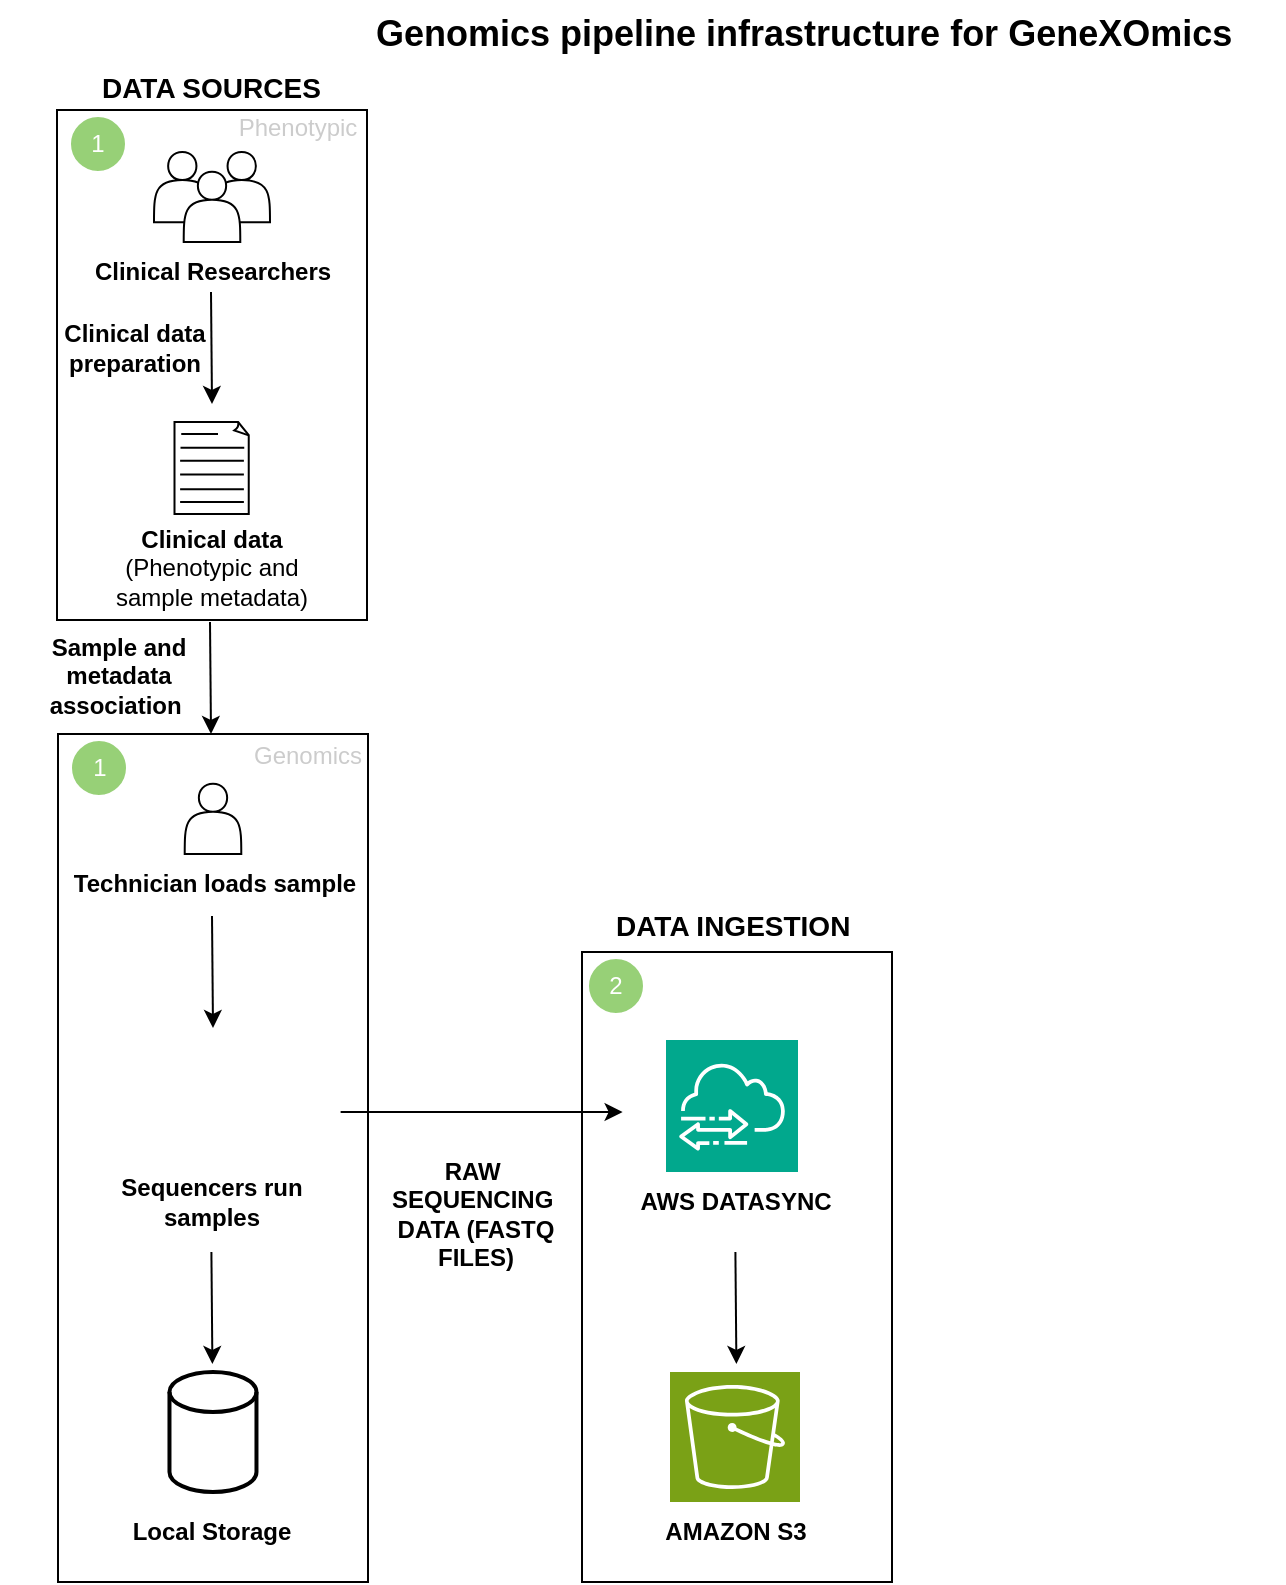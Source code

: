 <mxfile version="24.7.16">
  <diagram name="Página-1" id="tKrWnyHKtVhjj6xTfCoR">
    <mxGraphModel dx="1433" dy="758" grid="0" gridSize="10" guides="1" tooltips="1" connect="1" arrows="1" fold="1" page="1" pageScale="1" pageWidth="827" pageHeight="1169" math="0" shadow="0">
      <root>
        <mxCell id="0" />
        <mxCell id="1" parent="0" />
        <mxCell id="hpwDuKs3Zl6-wt4ASCzo-14" value="" style="rounded=0;whiteSpace=wrap;html=1;" vertex="1" parent="1">
          <mxGeometry x="38.5" y="65" width="155" height="255" as="geometry" />
        </mxCell>
        <mxCell id="HrZToRPwhDLSEMCCm1qf-1" value="&lt;span lang=&quot;EN-US&quot; style=&quot;font-family: Aptos, sans-serif;&quot;&gt;&lt;font style=&quot;font-size: 14px;&quot;&gt;&lt;b style=&quot;&quot;&gt;DATA SOURCES&lt;/b&gt;&lt;/font&gt;&lt;/span&gt;" style="text;whiteSpace=wrap;html=1;" parent="1" vertex="1">
          <mxGeometry x="59" y="39" width="114" height="26" as="geometry" />
        </mxCell>
        <mxCell id="hpwDuKs3Zl6-wt4ASCzo-3" value="&lt;span lang=&quot;EN-US&quot; style=&quot;font-family: Aptos, sans-serif;&quot;&gt;&lt;font style=&quot;font-size: 18px;&quot;&gt;&lt;b&gt;Genomics pipeline infrastructure for GeneXOmics&lt;/b&gt;&lt;/font&gt;&lt;/span&gt;" style="text;whiteSpace=wrap;html=1;" vertex="1" parent="1">
          <mxGeometry x="196" y="10" width="456" height="40" as="geometry" />
        </mxCell>
        <mxCell id="hpwDuKs3Zl6-wt4ASCzo-5" value="&lt;span style=&quot;font-size: 12px;&quot;&gt;Clinical Researchers&lt;/span&gt;" style="text;strokeColor=none;fillColor=none;html=1;fontSize=24;fontStyle=1;verticalAlign=middle;align=center;" vertex="1" parent="1">
          <mxGeometry x="66" y="122" width="100" height="40" as="geometry" />
        </mxCell>
        <mxCell id="hpwDuKs3Zl6-wt4ASCzo-9" value="" style="group" vertex="1" connectable="0" parent="1">
          <mxGeometry x="87" y="86" width="58" height="45" as="geometry" />
        </mxCell>
        <mxCell id="hpwDuKs3Zl6-wt4ASCzo-8" value="" style="shape=actor;whiteSpace=wrap;html=1;" vertex="1" parent="hpwDuKs3Zl6-wt4ASCzo-9">
          <mxGeometry width="28.293" height="35.156" as="geometry" />
        </mxCell>
        <mxCell id="YpY1-PrDq_Nd8Y185Px1-1" value="" style="shape=actor;whiteSpace=wrap;html=1;" parent="hpwDuKs3Zl6-wt4ASCzo-9" vertex="1">
          <mxGeometry x="29.707" width="28.293" height="35.156" as="geometry" />
        </mxCell>
        <mxCell id="hpwDuKs3Zl6-wt4ASCzo-7" value="" style="shape=actor;whiteSpace=wrap;html=1;" vertex="1" parent="hpwDuKs3Zl6-wt4ASCzo-9">
          <mxGeometry x="14.854" y="9.844" width="28.293" height="35.156" as="geometry" />
        </mxCell>
        <mxCell id="hpwDuKs3Zl6-wt4ASCzo-13" value="&lt;font color=&quot;#ffffff&quot;&gt;1&lt;/font&gt;" style="ellipse;whiteSpace=wrap;html=1;aspect=fixed;fillColor=#97D077;strokeColor=#FFFFFF;" vertex="1" parent="1">
          <mxGeometry x="45" y="68" width="28" height="28" as="geometry" />
        </mxCell>
        <mxCell id="hpwDuKs3Zl6-wt4ASCzo-15" value="&lt;font color=&quot;#cccccc&quot;&gt;Phenotypic&lt;/font&gt;" style="text;html=1;align=center;verticalAlign=middle;whiteSpace=wrap;rounded=0;" vertex="1" parent="1">
          <mxGeometry x="129" y="59" width="60" height="30" as="geometry" />
        </mxCell>
        <mxCell id="hpwDuKs3Zl6-wt4ASCzo-28" value="" style="group" vertex="1" connectable="0" parent="1">
          <mxGeometry x="97.25" y="221" width="37.5" height="46" as="geometry" />
        </mxCell>
        <mxCell id="hpwDuKs3Zl6-wt4ASCzo-21" value="" style="whiteSpace=wrap;html=1;shape=mxgraph.basic.document" vertex="1" parent="hpwDuKs3Zl6-wt4ASCzo-28">
          <mxGeometry width="37.5" height="46.0" as="geometry" />
        </mxCell>
        <mxCell id="hpwDuKs3Zl6-wt4ASCzo-22" value="" style="endArrow=none;html=1;rounded=0;exitX=0.072;exitY=0.24;exitDx=0;exitDy=0;exitPerimeter=0;" edge="1" parent="hpwDuKs3Zl6-wt4ASCzo-28">
          <mxGeometry width="50" height="50" relative="1" as="geometry">
            <mxPoint x="3.375" y="5.98" as="sourcePoint" />
            <mxPoint x="21.75" y="5.98" as="targetPoint" />
          </mxGeometry>
        </mxCell>
        <mxCell id="hpwDuKs3Zl6-wt4ASCzo-23" value="" style="endArrow=none;html=1;rounded=0;exitX=0.04;exitY=0.28;exitDx=0;exitDy=0;exitPerimeter=0;" edge="1" parent="hpwDuKs3Zl6-wt4ASCzo-28">
          <mxGeometry width="50" height="50" relative="1" as="geometry">
            <mxPoint x="3.0" y="12.88" as="sourcePoint" />
            <mxPoint x="34.875" y="12.88" as="targetPoint" />
          </mxGeometry>
        </mxCell>
        <mxCell id="hpwDuKs3Zl6-wt4ASCzo-24" value="" style="endArrow=none;html=1;rounded=0;exitX=0.04;exitY=0.28;exitDx=0;exitDy=0;exitPerimeter=0;" edge="1" parent="hpwDuKs3Zl6-wt4ASCzo-28">
          <mxGeometry width="50" height="50" relative="1" as="geometry">
            <mxPoint x="2.812" y="19.32" as="sourcePoint" />
            <mxPoint x="34.688" y="19.32" as="targetPoint" />
          </mxGeometry>
        </mxCell>
        <mxCell id="hpwDuKs3Zl6-wt4ASCzo-25" value="" style="endArrow=none;html=1;rounded=0;exitX=0.04;exitY=0.28;exitDx=0;exitDy=0;exitPerimeter=0;" edge="1" parent="hpwDuKs3Zl6-wt4ASCzo-28">
          <mxGeometry width="50" height="50" relative="1" as="geometry">
            <mxPoint x="2.812" y="26.22" as="sourcePoint" />
            <mxPoint x="34.688" y="26.22" as="targetPoint" />
          </mxGeometry>
        </mxCell>
        <mxCell id="hpwDuKs3Zl6-wt4ASCzo-26" value="" style="endArrow=none;html=1;rounded=0;exitX=0.04;exitY=0.28;exitDx=0;exitDy=0;exitPerimeter=0;" edge="1" parent="hpwDuKs3Zl6-wt4ASCzo-28">
          <mxGeometry width="50" height="50" relative="1" as="geometry">
            <mxPoint x="2.812" y="33.58" as="sourcePoint" />
            <mxPoint x="34.688" y="33.58" as="targetPoint" />
          </mxGeometry>
        </mxCell>
        <mxCell id="hpwDuKs3Zl6-wt4ASCzo-27" value="" style="endArrow=none;html=1;rounded=0;exitX=0.04;exitY=0.28;exitDx=0;exitDy=0;exitPerimeter=0;" edge="1" parent="hpwDuKs3Zl6-wt4ASCzo-28">
          <mxGeometry width="50" height="50" relative="1" as="geometry">
            <mxPoint x="2.812" y="40.02" as="sourcePoint" />
            <mxPoint x="34.688" y="40.02" as="targetPoint" />
          </mxGeometry>
        </mxCell>
        <mxCell id="hpwDuKs3Zl6-wt4ASCzo-29" value="" style="endArrow=classic;html=1;rounded=0;" edge="1" parent="1">
          <mxGeometry width="50" height="50" relative="1" as="geometry">
            <mxPoint x="115.5" y="156" as="sourcePoint" />
            <mxPoint x="116" y="212" as="targetPoint" />
          </mxGeometry>
        </mxCell>
        <mxCell id="hpwDuKs3Zl6-wt4ASCzo-34" value="&lt;b&gt;Clinical data&lt;/b&gt; (Phenotypic and sample metadata)" style="text;html=1;align=center;verticalAlign=middle;whiteSpace=wrap;rounded=0;" vertex="1" parent="1">
          <mxGeometry x="57" y="279" width="118" height="30" as="geometry" />
        </mxCell>
        <mxCell id="hpwDuKs3Zl6-wt4ASCzo-35" value="&lt;b&gt;Clinical data preparation&lt;/b&gt;" style="text;html=1;align=center;verticalAlign=middle;whiteSpace=wrap;rounded=0;" vertex="1" parent="1">
          <mxGeometry x="41" y="169" width="73" height="30" as="geometry" />
        </mxCell>
        <mxCell id="hpwDuKs3Zl6-wt4ASCzo-55" value="&lt;span style=&quot;color: rgba(0, 0, 0, 0); font-family: monospace; font-size: 0px; text-align: start;&quot;&gt;%3CmxGraphModel%3E%3Croot%3E%3CmxCell%20id%3D%220%22%2F%3E%3CmxCell%20id%3D%221%22%20parent%3D%220%22%2F%3E%3CmxCell%20id%3D%222%22%20value%3D%22%22%20style%3D%22rounded%3D0%3BwhiteSpace%3Dwrap%3Bhtml%3D1%3B%22%20vertex%3D%221%22%20parent%3D%221%22%3E%3CmxGeometry%20x%3D%2238.5%22%20y%3D%2265%22%20width%3D%22155%22%20height%3D%22255%22%20as%3D%22geometry%22%2F%3E%3C%2FmxCell%3E%3CmxCell%20id%3D%223%22%20value%3D%22%26lt%3Bspan%20style%3D%26quot%3Bfont-size%3A%2012px%3B%26quot%3B%26gt%3BClinical%20Researchers%26lt%3B%2Fspan%26gt%3B%22%20style%3D%22text%3BstrokeColor%3Dnone%3BfillColor%3Dnone%3Bhtml%3D1%3BfontSize%3D24%3BfontStyle%3D1%3BverticalAlign%3Dmiddle%3Balign%3Dcenter%3B%22%20vertex%3D%221%22%20parent%3D%221%22%3E%3CmxGeometry%20x%3D%2266%22%20y%3D%22122%22%20width%3D%22100%22%20height%3D%2240%22%20as%3D%22geometry%22%2F%3E%3C%2FmxCell%3E%3CmxCell%20id%3D%224%22%20value%3D%22%22%20style%3D%22group%22%20vertex%3D%221%22%20connectable%3D%220%22%20parent%3D%221%22%3E%3CmxGeometry%20x%3D%2287%22%20y%3D%2286%22%20width%3D%2258%22%20height%3D%2245%22%20as%3D%22geometry%22%2F%3E%3C%2FmxCell%3E%3CmxCell%20id%3D%225%22%20value%3D%22%22%20style%3D%22shape%3Dactor%3BwhiteSpace%3Dwrap%3Bhtml%3D1%3B%22%20vertex%3D%221%22%20parent%3D%224%22%3E%3CmxGeometry%20width%3D%2228.293%22%20height%3D%2235.156%22%20as%3D%22geometry%22%2F%3E%3C%2FmxCell%3E%3CmxCell%20id%3D%226%22%20value%3D%22%22%20style%3D%22shape%3Dactor%3BwhiteSpace%3Dwrap%3Bhtml%3D1%3B%22%20vertex%3D%221%22%20parent%3D%224%22%3E%3CmxGeometry%20x%3D%2229.707%22%20width%3D%2228.293%22%20height%3D%2235.156%22%20as%3D%22geometry%22%2F%3E%3C%2FmxCell%3E%3CmxCell%20id%3D%227%22%20value%3D%22%22%20style%3D%22shape%3Dactor%3BwhiteSpace%3Dwrap%3Bhtml%3D1%3B%22%20vertex%3D%221%22%20parent%3D%224%22%3E%3CmxGeometry%20x%3D%2214.854%22%20y%3D%229.844%22%20width%3D%2228.293%22%20height%3D%2235.156%22%20as%3D%22geometry%22%2F%3E%3C%2FmxCell%3E%3CmxCell%20id%3D%228%22%20value%3D%22%26lt%3Bfont%20color%3D%26quot%3B%23ffffff%26quot%3B%26gt%3B1%26lt%3B%2Ffont%26gt%3B%22%20style%3D%22ellipse%3BwhiteSpace%3Dwrap%3Bhtml%3D1%3Baspect%3Dfixed%3BfillColor%3D%2397D077%3BstrokeColor%3D%23FFFFFF%3B%22%20vertex%3D%221%22%20parent%3D%221%22%3E%3CmxGeometry%20x%3D%2245%22%20y%3D%2268%22%20width%3D%2228%22%20height%3D%2228%22%20as%3D%22geometry%22%2F%3E%3C%2FmxCell%3E%3CmxCell%20id%3D%229%22%20value%3D%22%22%20style%3D%22group%22%20vertex%3D%221%22%20connectable%3D%220%22%20parent%3D%221%22%3E%3CmxGeometry%20x%3D%2297.25%22%20y%3D%22221%22%20width%3D%2237.5%22%20height%3D%2246%22%20as%3D%22geometry%22%2F%3E%3C%2FmxCell%3E%3CmxCell%20id%3D%2210%22%20value%3D%22%22%20style%3D%22whiteSpace%3Dwrap%3Bhtml%3D1%3Bshape%3Dmxgraph.basic.document%22%20vertex%3D%221%22%20parent%3D%229%22%3E%3CmxGeometry%20width%3D%2237.5%22%20height%3D%2246.0%22%20as%3D%22geometry%22%2F%3E%3C%2FmxCell%3E%3CmxCell%20id%3D%2211%22%20value%3D%22%22%20style%3D%22endArrow%3Dnone%3Bhtml%3D1%3Brounded%3D0%3BexitX%3D0.072%3BexitY%3D0.24%3BexitDx%3D0%3BexitDy%3D0%3BexitPerimeter%3D0%3B%22%20edge%3D%221%22%20parent%3D%229%22%3E%3CmxGeometry%20width%3D%2250%22%20height%3D%2250%22%20relative%3D%221%22%20as%3D%22geometry%22%3E%3CmxPoint%20x%3D%223.375%22%20y%3D%225.98%22%20as%3D%22sourcePoint%22%2F%3E%3CmxPoint%20x%3D%2221.75%22%20y%3D%225.98%22%20as%3D%22targetPoint%22%2F%3E%3C%2FmxGeometry%3E%3C%2FmxCell%3E%3CmxCell%20id%3D%2212%22%20value%3D%22%22%20style%3D%22endArrow%3Dnone%3Bhtml%3D1%3Brounded%3D0%3BexitX%3D0.04%3BexitY%3D0.28%3BexitDx%3D0%3BexitDy%3D0%3BexitPerimeter%3D0%3B%22%20edge%3D%221%22%20parent%3D%229%22%3E%3CmxGeometry%20width%3D%2250%22%20height%3D%2250%22%20relative%3D%221%22%20as%3D%22geometry%22%3E%3CmxPoint%20x%3D%223.0%22%20y%3D%2212.88%22%20as%3D%22sourcePoint%22%2F%3E%3CmxPoint%20x%3D%2234.875%22%20y%3D%2212.88%22%20as%3D%22targetPoint%22%2F%3E%3C%2FmxGeometry%3E%3C%2FmxCell%3E%3CmxCell%20id%3D%2213%22%20value%3D%22%22%20style%3D%22endArrow%3Dnone%3Bhtml%3D1%3Brounded%3D0%3BexitX%3D0.04%3BexitY%3D0.28%3BexitDx%3D0%3BexitDy%3D0%3BexitPerimeter%3D0%3B%22%20edge%3D%221%22%20parent%3D%229%22%3E%3CmxGeometry%20width%3D%2250%22%20height%3D%2250%22%20relative%3D%221%22%20as%3D%22geometry%22%3E%3CmxPoint%20x%3D%222.812%22%20y%3D%2219.32%22%20as%3D%22sourcePoint%22%2F%3E%3CmxPoint%20x%3D%2234.688%22%20y%3D%2219.32%22%20as%3D%22targetPoint%22%2F%3E%3C%2FmxGeometry%3E%3C%2FmxCell%3E%3CmxCell%20id%3D%2214%22%20value%3D%22%22%20style%3D%22endArrow%3Dnone%3Bhtml%3D1%3Brounded%3D0%3BexitX%3D0.04%3BexitY%3D0.28%3BexitDx%3D0%3BexitDy%3D0%3BexitPerimeter%3D0%3B%22%20edge%3D%221%22%20parent%3D%229%22%3E%3CmxGeometry%20width%3D%2250%22%20height%3D%2250%22%20relative%3D%221%22%20as%3D%22geometry%22%3E%3CmxPoint%20x%3D%222.812%22%20y%3D%2226.22%22%20as%3D%22sourcePoint%22%2F%3E%3CmxPoint%20x%3D%2234.688%22%20y%3D%2226.22%22%20as%3D%22targetPoint%22%2F%3E%3C%2FmxGeometry%3E%3C%2FmxCell%3E%3CmxCell%20id%3D%2215%22%20value%3D%22%22%20style%3D%22endArrow%3Dnone%3Bhtml%3D1%3Brounded%3D0%3BexitX%3D0.04%3BexitY%3D0.28%3BexitDx%3D0%3BexitDy%3D0%3BexitPerimeter%3D0%3B%22%20edge%3D%221%22%20parent%3D%229%22%3E%3CmxGeometry%20width%3D%2250%22%20height%3D%2250%22%20relative%3D%221%22%20as%3D%22geometry%22%3E%3CmxPoint%20x%3D%222.812%22%20y%3D%2233.58%22%20as%3D%22sourcePoint%22%2F%3E%3CmxPoint%20x%3D%2234.688%22%20y%3D%2233.58%22%20as%3D%22targetPoint%22%2F%3E%3C%2FmxGeometry%3E%3C%2FmxCell%3E%3CmxCell%20id%3D%2216%22%20value%3D%22%22%20style%3D%22endArrow%3Dnone%3Bhtml%3D1%3Brounded%3D0%3BexitX%3D0.04%3BexitY%3D0.28%3BexitDx%3D0%3BexitDy%3D0%3BexitPerimeter%3D0%3B%22%20edge%3D%221%22%20parent%3D%229%22%3E%3CmxGeometry%20width%3D%2250%22%20height%3D%2250%22%20relative%3D%221%22%20as%3D%22geometry%22%3E%3CmxPoint%20x%3D%222.812%22%20y%3D%2240.02%22%20as%3D%22sourcePoint%22%2F%3E%3CmxPoint%20x%3D%2234.688%22%20y%3D%2240.02%22%20as%3D%22targetPoint%22%2F%3E%3C%2FmxGeometry%3E%3C%2FmxCell%3E%3CmxCell%20id%3D%2217%22%20value%3D%22%22%20style%3D%22endArrow%3Dclassic%3Bhtml%3D1%3Brounded%3D0%3B%22%20edge%3D%221%22%20parent%3D%221%22%3E%3CmxGeometry%20width%3D%2250%22%20height%3D%2250%22%20relative%3D%221%22%20as%3D%22geometry%22%3E%3CmxPoint%20x%3D%22115.5%22%20y%3D%22156%22%20as%3D%22sourcePoint%22%2F%3E%3CmxPoint%20x%3D%22116%22%20y%3D%22212%22%20as%3D%22targetPoint%22%2F%3E%3C%2FmxGeometry%3E%3C%2FmxCell%3E%3CmxCell%20id%3D%2218%22%20value%3D%22%26lt%3Bb%26gt%3BClinical%20data%26lt%3B%2Fb%26gt%3B%20(Phenotypic%20and%20sample%20metadata)%22%20style%3D%22text%3Bhtml%3D1%3Balign%3Dcenter%3BverticalAlign%3Dmiddle%3BwhiteSpace%3Dwrap%3Brounded%3D0%3B%22%20vertex%3D%221%22%20parent%3D%221%22%3E%3CmxGeometry%20x%3D%2257%22%20y%3D%22279%22%20width%3D%22118%22%20height%3D%2230%22%20as%3D%22geometry%22%2F%3E%3C%2FmxCell%3E%3CmxCell%20id%3D%2219%22%20value%3D%22%26lt%3Bb%26gt%3BClinical%20data%20preparation%26lt%3B%2Fb%26gt%3B%22%20style%3D%22text%3Bhtml%3D1%3Balign%3Dcenter%3BverticalAlign%3Dmiddle%3BwhiteSpace%3Dwrap%3Brounded%3D0%3B%22%20vertex%3D%221%22%20parent%3D%221%22%3E%3CmxGeometry%20x%3D%2241%22%20y%3D%22169%22%20width%3D%2273%22%20height%3D%2230%22%20as%3D%22geometry%22%2F%3E%3C%2FmxCell%3E%3C%2Froot%3E%3C%2FmxGraphModel%3E&lt;/span&gt;&lt;span style=&quot;color: rgba(0, 0, 0, 0); font-family: monospace; font-size: 0px; text-align: start;&quot;&gt;%3CmxGraphModel%3E%3Croot%3E%3CmxCell%20id%3D%220%22%2F%3E%3CmxCell%20id%3D%221%22%20parent%3D%220%22%2F%3E%3CmxCell%20id%3D%222%22%20value%3D%22%22%20style%3D%22rounded%3D0%3BwhiteSpace%3Dwrap%3Bhtml%3D1%3B%22%20vertex%3D%221%22%20parent%3D%221%22%3E%3CmxGeometry%20x%3D%2238.5%22%20y%3D%2265%22%20width%3D%22155%22%20height%3D%22255%22%20as%3D%22geometry%22%2F%3E%3C%2FmxCell%3E%3CmxCell%20id%3D%223%22%20value%3D%22%26lt%3Bspan%20style%3D%26quot%3Bfont-size%3A%2012px%3B%26quot%3B%26gt%3BClinical%20Researchers%26lt%3B%2Fspan%26gt%3B%22%20style%3D%22text%3BstrokeColor%3Dnone%3BfillColor%3Dnone%3Bhtml%3D1%3BfontSize%3D24%3BfontStyle%3D1%3BverticalAlign%3Dmiddle%3Balign%3Dcenter%3B%22%20vertex%3D%221%22%20parent%3D%221%22%3E%3CmxGeometry%20x%3D%2266%22%20y%3D%22122%22%20width%3D%22100%22%20height%3D%2240%22%20as%3D%22geometry%22%2F%3E%3C%2FmxCell%3E%3CmxCell%20id%3D%224%22%20value%3D%22%22%20style%3D%22group%22%20vertex%3D%221%22%20connectable%3D%220%22%20parent%3D%221%22%3E%3CmxGeometry%20x%3D%2287%22%20y%3D%2286%22%20width%3D%2258%22%20height%3D%2245%22%20as%3D%22geometry%22%2F%3E%3C%2FmxCell%3E%3CmxCell%20id%3D%225%22%20value%3D%22%22%20style%3D%22shape%3Dactor%3BwhiteSpace%3Dwrap%3Bhtml%3D1%3B%22%20vertex%3D%221%22%20parent%3D%224%22%3E%3CmxGeometry%20width%3D%2228.293%22%20height%3D%2235.156%22%20as%3D%22geometry%22%2F%3E%3C%2FmxCell%3E%3CmxCell%20id%3D%226%22%20value%3D%22%22%20style%3D%22shape%3Dactor%3BwhiteSpace%3Dwrap%3Bhtml%3D1%3B%22%20vertex%3D%221%22%20parent%3D%224%22%3E%3CmxGeometry%20x%3D%2229.707%22%20width%3D%2228.293%22%20height%3D%2235.156%22%20as%3D%22geometry%22%2F%3E%3C%2FmxCell%3E%3CmxCell%20id%3D%227%22%20value%3D%22%22%20style%3D%22shape%3Dactor%3BwhiteSpace%3Dwrap%3Bhtml%3D1%3B%22%20vertex%3D%221%22%20parent%3D%224%22%3E%3CmxGeometry%20x%3D%2214.854%22%20y%3D%229.844%22%20width%3D%2228.293%22%20height%3D%2235.156%22%20as%3D%22geometry%22%2F%3E%3C%2FmxCell%3E%3CmxCell%20id%3D%228%22%20value%3D%22%26lt%3Bfont%20color%3D%26quot%3B%23ffffff%26quot%3B%26gt%3B1%26lt%3B%2Ffont%26gt%3B%22%20style%3D%22ellipse%3BwhiteSpace%3Dwrap%3Bhtml%3D1%3Baspect%3Dfixed%3BfillColor%3D%2397D077%3BstrokeColor%3D%23FFFFFF%3B%22%20vertex%3D%221%22%20parent%3D%221%22%3E%3CmxGeometry%20x%3D%2245%22%20y%3D%2268%22%20width%3D%2228%22%20height%3D%2228%22%20as%3D%22geometry%22%2F%3E%3C%2FmxCell%3E%3CmxCell%20id%3D%229%22%20value%3D%22%22%20style%3D%22group%22%20vertex%3D%221%22%20connectable%3D%220%22%20parent%3D%221%22%3E%3CmxGeometry%20x%3D%2297.25%22%20y%3D%22221%22%20width%3D%2237.5%22%20height%3D%2246%22%20as%3D%22geometry%22%2F%3E%3C%2FmxCell%3E%3CmxCell%20id%3D%2210%22%20value%3D%22%22%20style%3D%22whiteSpace%3Dwrap%3Bhtml%3D1%3Bshape%3Dmxgraph.basic.document%22%20vertex%3D%221%22%20parent%3D%229%22%3E%3CmxGeometry%20width%3D%2237.5%22%20height%3D%2246.0%22%20as%3D%22geometry%22%2F%3E%3C%2FmxCell%3E%3CmxCell%20id%3D%2211%22%20value%3D%22%22%20style%3D%22endArrow%3Dnone%3Bhtml%3D1%3Brounded%3D0%3BexitX%3D0.072%3BexitY%3D0.24%3BexitDx%3D0%3BexitDy%3D0%3BexitPerimeter%3D0%3B%22%20edge%3D%221%22%20parent%3D%229%22%3E%3CmxGeometry%20width%3D%2250%22%20height%3D%2250%22%20relative%3D%221%22%20as%3D%22geometry%22%3E%3CmxPoint%20x%3D%223.375%22%20y%3D%225.98%22%20as%3D%22sourcePoint%22%2F%3E%3CmxPoint%20x%3D%2221.75%22%20y%3D%225.98%22%20as%3D%22targetPoint%22%2F%3E%3C%2FmxGeometry%3E%3C%2FmxCell%3E%3CmxCell%20id%3D%2212%22%20value%3D%22%22%20style%3D%22endArrow%3Dnone%3Bhtml%3D1%3Brounded%3D0%3BexitX%3D0.04%3BexitY%3D0.28%3BexitDx%3D0%3BexitDy%3D0%3BexitPerimeter%3D0%3B%22%20edge%3D%221%22%20parent%3D%229%22%3E%3CmxGeometry%20width%3D%2250%22%20height%3D%2250%22%20relative%3D%221%22%20as%3D%22geometry%22%3E%3CmxPoint%20x%3D%223.0%22%20y%3D%2212.88%22%20as%3D%22sourcePoint%22%2F%3E%3CmxPoint%20x%3D%2234.875%22%20y%3D%2212.88%22%20as%3D%22targetPoint%22%2F%3E%3C%2FmxGeometry%3E%3C%2FmxCell%3E%3CmxCell%20id%3D%2213%22%20value%3D%22%22%20style%3D%22endArrow%3Dnone%3Bhtml%3D1%3Brounded%3D0%3BexitX%3D0.04%3BexitY%3D0.28%3BexitDx%3D0%3BexitDy%3D0%3BexitPerimeter%3D0%3B%22%20edge%3D%221%22%20parent%3D%229%22%3E%3CmxGeometry%20width%3D%2250%22%20height%3D%2250%22%20relative%3D%221%22%20as%3D%22geometry%22%3E%3CmxPoint%20x%3D%222.812%22%20y%3D%2219.32%22%20as%3D%22sourcePoint%22%2F%3E%3CmxPoint%20x%3D%2234.688%22%20y%3D%2219.32%22%20as%3D%22targetPoint%22%2F%3E%3C%2FmxGeometry%3E%3C%2FmxCell%3E%3CmxCell%20id%3D%2214%22%20value%3D%22%22%20style%3D%22endArrow%3Dnone%3Bhtml%3D1%3Brounded%3D0%3BexitX%3D0.04%3BexitY%3D0.28%3BexitDx%3D0%3BexitDy%3D0%3BexitPerimeter%3D0%3B%22%20edge%3D%221%22%20parent%3D%229%22%3E%3CmxGeometry%20width%3D%2250%22%20height%3D%2250%22%20relative%3D%221%22%20as%3D%22geometry%22%3E%3CmxPoint%20x%3D%222.812%22%20y%3D%2226.22%22%20as%3D%22sourcePoint%22%2F%3E%3CmxPoint%20x%3D%2234.688%22%20y%3D%2226.22%22%20as%3D%22targetPoint%22%2F%3E%3C%2FmxGeometry%3E%3C%2FmxCell%3E%3CmxCell%20id%3D%2215%22%20value%3D%22%22%20style%3D%22endArrow%3Dnone%3Bhtml%3D1%3Brounded%3D0%3BexitX%3D0.04%3BexitY%3D0.28%3BexitDx%3D0%3BexitDy%3D0%3BexitPerimeter%3D0%3B%22%20edge%3D%221%22%20parent%3D%229%22%3E%3CmxGeometry%20width%3D%2250%22%20height%3D%2250%22%20relative%3D%221%22%20as%3D%22geometry%22%3E%3CmxPoint%20x%3D%222.812%22%20y%3D%2233.58%22%20as%3D%22sourcePoint%22%2F%3E%3CmxPoint%20x%3D%2234.688%22%20y%3D%2233.58%22%20as%3D%22targetPoint%22%2F%3E%3C%2FmxGeometry%3E%3C%2FmxCell%3E%3CmxCell%20id%3D%2216%22%20value%3D%22%22%20style%3D%22endArrow%3Dnone%3Bhtml%3D1%3Brounded%3D0%3BexitX%3D0.04%3BexitY%3D0.28%3BexitDx%3D0%3BexitDy%3D0%3BexitPerimeter%3D0%3B%22%20edge%3D%221%22%20parent%3D%229%22%3E%3CmxGeometry%20width%3D%2250%22%20height%3D%2250%22%20relative%3D%221%22%20as%3D%22geometry%22%3E%3CmxPoint%20x%3D%222.812%22%20y%3D%2240.02%22%20as%3D%22sourcePoint%22%2F%3E%3CmxPoint%20x%3D%2234.688%22%20y%3D%2240.02%22%20as%3D%22targetPoint%22%2F%3E%3C%2FmxGeometry%3E%3C%2FmxCell%3E%3CmxCell%20id%3D%2217%22%20value%3D%22%22%20style%3D%22endArrow%3Dclassic%3Bhtml%3D1%3Brounded%3D0%3B%22%20edge%3D%221%22%20parent%3D%221%22%3E%3CmxGeometry%20width%3D%2250%22%20height%3D%2250%22%20relative%3D%221%22%20as%3D%22geometry%22%3E%3CmxPoint%20x%3D%22115.5%22%20y%3D%22156%22%20as%3D%22sourcePoint%22%2F%3E%3CmxPoint%20x%3D%22116%22%20y%3D%22212%22%20as%3D%22targetPoint%22%2F%3E%3C%2FmxGeometry%3E%3C%2FmxCell%3E%3CmxCell%20id%3D%2218%22%20value%3D%22%26lt%3Bb%26gt%3BClinical%20data%26lt%3B%2Fb%26gt%3B%20(Phenotypic%20and%20sample%20metadata)%22%20style%3D%22text%3Bhtml%3D1%3Balign%3Dcenter%3BverticalAlign%3Dmiddle%3BwhiteSpace%3Dwrap%3Brounded%3D0%3B%22%20vertex%3D%221%22%20parent%3D%221%22%3E%3CmxGeometry%20x%3D%2257%22%20y%3D%22279%22%20width%3D%22118%22%20height%3D%2230%22%20as%3D%22geometry%22%2F%3E%3C%2FmxCell%3E%3CmxCell%20id%3D%2219%22%20value%3D%22%26lt%3Bb%26gt%3BClinical%20data%20preparation%26lt%3B%2Fb%26gt%3B%22%20style%3D%22text%3Bhtml%3D1%3Balign%3Dcenter%3BverticalAlign%3Dmiddle%3BwhiteSpace%3Dwrap%3Brounded%3D0%3B%22%20vertex%3D%221%22%20parent%3D%221%22%3E%3CmxGeometry%20x%3D%2241%22%20y%3D%22169%22%20width%3D%2273%22%20height%3D%2230%22%20as%3D%22geometry%22%2F%3E%3C%2FmxCell%3E%3C%2Froot%3E%3C%2FmxGraphModel%3E&lt;/span&gt;" style="text;html=1;align=center;verticalAlign=middle;resizable=0;points=[];autosize=1;strokeColor=none;fillColor=none;" vertex="1" parent="1">
          <mxGeometry x="194" y="512" width="18" height="26" as="geometry" />
        </mxCell>
        <mxCell id="hpwDuKs3Zl6-wt4ASCzo-56" value="" style="rounded=0;whiteSpace=wrap;html=1;" vertex="1" parent="1">
          <mxGeometry x="39" y="377" width="155" height="424" as="geometry" />
        </mxCell>
        <mxCell id="hpwDuKs3Zl6-wt4ASCzo-57" value="&lt;span style=&quot;font-size: 12px;&quot;&gt;Technician loads sample&lt;/span&gt;" style="text;strokeColor=none;fillColor=none;html=1;fontSize=24;fontStyle=1;verticalAlign=middle;align=center;" vertex="1" parent="1">
          <mxGeometry x="66.5" y="428" width="100" height="40" as="geometry" />
        </mxCell>
        <mxCell id="hpwDuKs3Zl6-wt4ASCzo-58" value="" style="group" vertex="1" connectable="0" parent="1">
          <mxGeometry x="87.5" y="395" width="58" height="45" as="geometry" />
        </mxCell>
        <mxCell id="hpwDuKs3Zl6-wt4ASCzo-61" value="" style="shape=actor;whiteSpace=wrap;html=1;" vertex="1" parent="hpwDuKs3Zl6-wt4ASCzo-58">
          <mxGeometry x="14.854" y="6.844" width="28.293" height="35.156" as="geometry" />
        </mxCell>
        <mxCell id="hpwDuKs3Zl6-wt4ASCzo-62" value="&lt;font color=&quot;#ffffff&quot;&gt;1&lt;/font&gt;" style="ellipse;whiteSpace=wrap;html=1;aspect=fixed;fillColor=#97D077;strokeColor=#FFFFFF;" vertex="1" parent="1">
          <mxGeometry x="45.5" y="380" width="28" height="28" as="geometry" />
        </mxCell>
        <mxCell id="hpwDuKs3Zl6-wt4ASCzo-71" value="" style="endArrow=classic;html=1;rounded=0;" edge="1" parent="1">
          <mxGeometry width="50" height="50" relative="1" as="geometry">
            <mxPoint x="116" y="468" as="sourcePoint" />
            <mxPoint x="116.5" y="524" as="targetPoint" />
          </mxGeometry>
        </mxCell>
        <mxCell id="hpwDuKs3Zl6-wt4ASCzo-72" value="&lt;b&gt;Sequencers run samples&lt;/b&gt;" style="text;html=1;align=center;verticalAlign=middle;whiteSpace=wrap;rounded=0;" vertex="1" parent="1">
          <mxGeometry x="57" y="596" width="118" height="30" as="geometry" />
        </mxCell>
        <mxCell id="hpwDuKs3Zl6-wt4ASCzo-76" value="" style="endArrow=classic;html=1;rounded=0;" edge="1" parent="1">
          <mxGeometry width="50" height="50" relative="1" as="geometry">
            <mxPoint x="115" y="321" as="sourcePoint" />
            <mxPoint x="115.5" y="377" as="targetPoint" />
          </mxGeometry>
        </mxCell>
        <mxCell id="hpwDuKs3Zl6-wt4ASCzo-78" value="" style="shape=image;verticalLabelPosition=bottom;labelBackgroundColor=default;verticalAlign=top;aspect=fixed;imageAspect=0;image=https://img.medicalexpo.com/images_me/photo-g/83632-12919827.jpg;" vertex="1" parent="1">
          <mxGeometry x="52.68" y="529" width="127.63" height="67" as="geometry" />
        </mxCell>
        <mxCell id="hpwDuKs3Zl6-wt4ASCzo-79" value="" style="endArrow=classic;html=1;rounded=0;" edge="1" parent="1">
          <mxGeometry width="50" height="50" relative="1" as="geometry">
            <mxPoint x="115.7" y="636" as="sourcePoint" />
            <mxPoint x="116.2" y="692" as="targetPoint" />
          </mxGeometry>
        </mxCell>
        <mxCell id="hpwDuKs3Zl6-wt4ASCzo-80" value="" style="strokeWidth=2;html=1;shape=mxgraph.flowchart.database;whiteSpace=wrap;" vertex="1" parent="1">
          <mxGeometry x="94.74" y="696" width="43.5" height="60" as="geometry" />
        </mxCell>
        <mxCell id="hpwDuKs3Zl6-wt4ASCzo-83" value="&lt;b&gt;Local Storage&lt;/b&gt;" style="text;html=1;align=center;verticalAlign=middle;whiteSpace=wrap;rounded=0;" vertex="1" parent="1">
          <mxGeometry x="57.49" y="761" width="118" height="30" as="geometry" />
        </mxCell>
        <mxCell id="hpwDuKs3Zl6-wt4ASCzo-84" value="&lt;b&gt;Sample and metadata association&amp;nbsp;&lt;/b&gt;" style="text;html=1;align=center;verticalAlign=middle;whiteSpace=wrap;rounded=0;" vertex="1" parent="1">
          <mxGeometry x="10" y="333" width="119" height="30" as="geometry" />
        </mxCell>
        <mxCell id="hpwDuKs3Zl6-wt4ASCzo-86" value="&lt;span style=&quot;color: rgba(0, 0, 0, 0); font-family: monospace; font-size: 0px; text-align: start;&quot;&gt;%3CmxGraphModel%3E%3Croot%3E%3CmxCell%20id%3D%220%22%2F%3E%3CmxCell%20id%3D%221%22%20parent%3D%220%22%2F%3E%3CmxCell%20id%3D%222%22%20value%3D%22%22%20style%3D%22rounded%3D0%3BwhiteSpace%3Dwrap%3Bhtml%3D1%3B%22%20vertex%3D%221%22%20parent%3D%221%22%3E%3CmxGeometry%20x%3D%2238.5%22%20y%3D%2265%22%20width%3D%22155%22%20height%3D%22255%22%20as%3D%22geometry%22%2F%3E%3C%2FmxCell%3E%3CmxCell%20id%3D%223%22%20value%3D%22%26lt%3Bspan%20style%3D%26quot%3Bfont-size%3A%2012px%3B%26quot%3B%26gt%3BClinical%20Researchers%26lt%3B%2Fspan%26gt%3B%22%20style%3D%22text%3BstrokeColor%3Dnone%3BfillColor%3Dnone%3Bhtml%3D1%3BfontSize%3D24%3BfontStyle%3D1%3BverticalAlign%3Dmiddle%3Balign%3Dcenter%3B%22%20vertex%3D%221%22%20parent%3D%221%22%3E%3CmxGeometry%20x%3D%2266%22%20y%3D%22122%22%20width%3D%22100%22%20height%3D%2240%22%20as%3D%22geometry%22%2F%3E%3C%2FmxCell%3E%3CmxCell%20id%3D%224%22%20value%3D%22%22%20style%3D%22group%22%20vertex%3D%221%22%20connectable%3D%220%22%20parent%3D%221%22%3E%3CmxGeometry%20x%3D%2287%22%20y%3D%2286%22%20width%3D%2258%22%20height%3D%2245%22%20as%3D%22geometry%22%2F%3E%3C%2FmxCell%3E%3CmxCell%20id%3D%225%22%20value%3D%22%22%20style%3D%22shape%3Dactor%3BwhiteSpace%3Dwrap%3Bhtml%3D1%3B%22%20vertex%3D%221%22%20parent%3D%224%22%3E%3CmxGeometry%20width%3D%2228.293%22%20height%3D%2235.156%22%20as%3D%22geometry%22%2F%3E%3C%2FmxCell%3E%3CmxCell%20id%3D%226%22%20value%3D%22%22%20style%3D%22shape%3Dactor%3BwhiteSpace%3Dwrap%3Bhtml%3D1%3B%22%20vertex%3D%221%22%20parent%3D%224%22%3E%3CmxGeometry%20x%3D%2229.707%22%20width%3D%2228.293%22%20height%3D%2235.156%22%20as%3D%22geometry%22%2F%3E%3C%2FmxCell%3E%3CmxCell%20id%3D%227%22%20value%3D%22%22%20style%3D%22shape%3Dactor%3BwhiteSpace%3Dwrap%3Bhtml%3D1%3B%22%20vertex%3D%221%22%20parent%3D%224%22%3E%3CmxGeometry%20x%3D%2214.854%22%20y%3D%229.844%22%20width%3D%2228.293%22%20height%3D%2235.156%22%20as%3D%22geometry%22%2F%3E%3C%2FmxCell%3E%3CmxCell%20id%3D%228%22%20value%3D%22%26lt%3Bfont%20color%3D%26quot%3B%23ffffff%26quot%3B%26gt%3B1%26lt%3B%2Ffont%26gt%3B%22%20style%3D%22ellipse%3BwhiteSpace%3Dwrap%3Bhtml%3D1%3Baspect%3Dfixed%3BfillColor%3D%2397D077%3BstrokeColor%3D%23FFFFFF%3B%22%20vertex%3D%221%22%20parent%3D%221%22%3E%3CmxGeometry%20x%3D%2245%22%20y%3D%2268%22%20width%3D%2228%22%20height%3D%2228%22%20as%3D%22geometry%22%2F%3E%3C%2FmxCell%3E%3CmxCell%20id%3D%229%22%20value%3D%22%22%20style%3D%22group%22%20vertex%3D%221%22%20connectable%3D%220%22%20parent%3D%221%22%3E%3CmxGeometry%20x%3D%2297.25%22%20y%3D%22221%22%20width%3D%2237.5%22%20height%3D%2246%22%20as%3D%22geometry%22%2F%3E%3C%2FmxCell%3E%3CmxCell%20id%3D%2210%22%20value%3D%22%22%20style%3D%22whiteSpace%3Dwrap%3Bhtml%3D1%3Bshape%3Dmxgraph.basic.document%22%20vertex%3D%221%22%20parent%3D%229%22%3E%3CmxGeometry%20width%3D%2237.5%22%20height%3D%2246.0%22%20as%3D%22geometry%22%2F%3E%3C%2FmxCell%3E%3CmxCell%20id%3D%2211%22%20value%3D%22%22%20style%3D%22endArrow%3Dnone%3Bhtml%3D1%3Brounded%3D0%3BexitX%3D0.072%3BexitY%3D0.24%3BexitDx%3D0%3BexitDy%3D0%3BexitPerimeter%3D0%3B%22%20edge%3D%221%22%20parent%3D%229%22%3E%3CmxGeometry%20width%3D%2250%22%20height%3D%2250%22%20relative%3D%221%22%20as%3D%22geometry%22%3E%3CmxPoint%20x%3D%223.375%22%20y%3D%225.98%22%20as%3D%22sourcePoint%22%2F%3E%3CmxPoint%20x%3D%2221.75%22%20y%3D%225.98%22%20as%3D%22targetPoint%22%2F%3E%3C%2FmxGeometry%3E%3C%2FmxCell%3E%3CmxCell%20id%3D%2212%22%20value%3D%22%22%20style%3D%22endArrow%3Dnone%3Bhtml%3D1%3Brounded%3D0%3BexitX%3D0.04%3BexitY%3D0.28%3BexitDx%3D0%3BexitDy%3D0%3BexitPerimeter%3D0%3B%22%20edge%3D%221%22%20parent%3D%229%22%3E%3CmxGeometry%20width%3D%2250%22%20height%3D%2250%22%20relative%3D%221%22%20as%3D%22geometry%22%3E%3CmxPoint%20x%3D%223.0%22%20y%3D%2212.88%22%20as%3D%22sourcePoint%22%2F%3E%3CmxPoint%20x%3D%2234.875%22%20y%3D%2212.88%22%20as%3D%22targetPoint%22%2F%3E%3C%2FmxGeometry%3E%3C%2FmxCell%3E%3CmxCell%20id%3D%2213%22%20value%3D%22%22%20style%3D%22endArrow%3Dnone%3Bhtml%3D1%3Brounded%3D0%3BexitX%3D0.04%3BexitY%3D0.28%3BexitDx%3D0%3BexitDy%3D0%3BexitPerimeter%3D0%3B%22%20edge%3D%221%22%20parent%3D%229%22%3E%3CmxGeometry%20width%3D%2250%22%20height%3D%2250%22%20relative%3D%221%22%20as%3D%22geometry%22%3E%3CmxPoint%20x%3D%222.812%22%20y%3D%2219.32%22%20as%3D%22sourcePoint%22%2F%3E%3CmxPoint%20x%3D%2234.688%22%20y%3D%2219.32%22%20as%3D%22targetPoint%22%2F%3E%3C%2FmxGeometry%3E%3C%2FmxCell%3E%3CmxCell%20id%3D%2214%22%20value%3D%22%22%20style%3D%22endArrow%3Dnone%3Bhtml%3D1%3Brounded%3D0%3BexitX%3D0.04%3BexitY%3D0.28%3BexitDx%3D0%3BexitDy%3D0%3BexitPerimeter%3D0%3B%22%20edge%3D%221%22%20parent%3D%229%22%3E%3CmxGeometry%20width%3D%2250%22%20height%3D%2250%22%20relative%3D%221%22%20as%3D%22geometry%22%3E%3CmxPoint%20x%3D%222.812%22%20y%3D%2226.22%22%20as%3D%22sourcePoint%22%2F%3E%3CmxPoint%20x%3D%2234.688%22%20y%3D%2226.22%22%20as%3D%22targetPoint%22%2F%3E%3C%2FmxGeometry%3E%3C%2FmxCell%3E%3CmxCell%20id%3D%2215%22%20value%3D%22%22%20style%3D%22endArrow%3Dnone%3Bhtml%3D1%3Brounded%3D0%3BexitX%3D0.04%3BexitY%3D0.28%3BexitDx%3D0%3BexitDy%3D0%3BexitPerimeter%3D0%3B%22%20edge%3D%221%22%20parent%3D%229%22%3E%3CmxGeometry%20width%3D%2250%22%20height%3D%2250%22%20relative%3D%221%22%20as%3D%22geometry%22%3E%3CmxPoint%20x%3D%222.812%22%20y%3D%2233.58%22%20as%3D%22sourcePoint%22%2F%3E%3CmxPoint%20x%3D%2234.688%22%20y%3D%2233.58%22%20as%3D%22targetPoint%22%2F%3E%3C%2FmxGeometry%3E%3C%2FmxCell%3E%3CmxCell%20id%3D%2216%22%20value%3D%22%22%20style%3D%22endArrow%3Dnone%3Bhtml%3D1%3Brounded%3D0%3BexitX%3D0.04%3BexitY%3D0.28%3BexitDx%3D0%3BexitDy%3D0%3BexitPerimeter%3D0%3B%22%20edge%3D%221%22%20parent%3D%229%22%3E%3CmxGeometry%20width%3D%2250%22%20height%3D%2250%22%20relative%3D%221%22%20as%3D%22geometry%22%3E%3CmxPoint%20x%3D%222.812%22%20y%3D%2240.02%22%20as%3D%22sourcePoint%22%2F%3E%3CmxPoint%20x%3D%2234.688%22%20y%3D%2240.02%22%20as%3D%22targetPoint%22%2F%3E%3C%2FmxGeometry%3E%3C%2FmxCell%3E%3CmxCell%20id%3D%2217%22%20value%3D%22%22%20style%3D%22endArrow%3Dclassic%3Bhtml%3D1%3Brounded%3D0%3B%22%20edge%3D%221%22%20parent%3D%221%22%3E%3CmxGeometry%20width%3D%2250%22%20height%3D%2250%22%20relative%3D%221%22%20as%3D%22geometry%22%3E%3CmxPoint%20x%3D%22115.5%22%20y%3D%22156%22%20as%3D%22sourcePoint%22%2F%3E%3CmxPoint%20x%3D%22116%22%20y%3D%22212%22%20as%3D%22targetPoint%22%2F%3E%3C%2FmxGeometry%3E%3C%2FmxCell%3E%3CmxCell%20id%3D%2218%22%20value%3D%22%26lt%3Bb%26gt%3BClinical%20data%26lt%3B%2Fb%26gt%3B%20(Phenotypic%20and%20sample%20metadata)%22%20style%3D%22text%3Bhtml%3D1%3Balign%3Dcenter%3BverticalAlign%3Dmiddle%3BwhiteSpace%3Dwrap%3Brounded%3D0%3B%22%20vertex%3D%221%22%20parent%3D%221%22%3E%3CmxGeometry%20x%3D%2257%22%20y%3D%22279%22%20width%3D%22118%22%20height%3D%2230%22%20as%3D%22geometry%22%2F%3E%3C%2FmxCell%3E%3CmxCell%20id%3D%2219%22%20value%3D%22%26lt%3Bb%26gt%3BClinical%20data%20preparation%26lt%3B%2Fb%26gt%3B%22%20style%3D%22text%3Bhtml%3D1%3Balign%3Dcenter%3BverticalAlign%3Dmiddle%3BwhiteSpace%3Dwrap%3Brounded%3D0%3B%22%20vertex%3D%221%22%20parent%3D%221%22%3E%3CmxGeometry%20x%3D%2241%22%20y%3D%22169%22%20width%3D%2273%22%20height%3D%2230%22%20as%3D%22geometry%22%2F%3E%3C%2FmxCell%3E%3C%2Froot%3E%3C%2FmxGraphModel%3E&lt;/span&gt;&lt;span style=&quot;color: rgba(0, 0, 0, 0); font-family: monospace; font-size: 0px; text-align: start;&quot;&gt;%3CmxGraphModel%3E%3Croot%3E%3CmxCell%20id%3D%220%22%2F%3E%3CmxCell%20id%3D%221%22%20parent%3D%220%22%2F%3E%3CmxCell%20id%3D%222%22%20value%3D%22%22%20style%3D%22rounded%3D0%3BwhiteSpace%3Dwrap%3Bhtml%3D1%3B%22%20vertex%3D%221%22%20parent%3D%221%22%3E%3CmxGeometry%20x%3D%2238.5%22%20y%3D%2265%22%20width%3D%22155%22%20height%3D%22255%22%20as%3D%22geometry%22%2F%3E%3C%2FmxCell%3E%3CmxCell%20id%3D%223%22%20value%3D%22%26lt%3Bspan%20style%3D%26quot%3Bfont-size%3A%2012px%3B%26quot%3B%26gt%3BClinical%20Researchers%26lt%3B%2Fspan%26gt%3B%22%20style%3D%22text%3BstrokeColor%3Dnone%3BfillColor%3Dnone%3Bhtml%3D1%3BfontSize%3D24%3BfontStyle%3D1%3BverticalAlign%3Dmiddle%3Balign%3Dcenter%3B%22%20vertex%3D%221%22%20parent%3D%221%22%3E%3CmxGeometry%20x%3D%2266%22%20y%3D%22122%22%20width%3D%22100%22%20height%3D%2240%22%20as%3D%22geometry%22%2F%3E%3C%2FmxCell%3E%3CmxCell%20id%3D%224%22%20value%3D%22%22%20style%3D%22group%22%20vertex%3D%221%22%20connectable%3D%220%22%20parent%3D%221%22%3E%3CmxGeometry%20x%3D%2287%22%20y%3D%2286%22%20width%3D%2258%22%20height%3D%2245%22%20as%3D%22geometry%22%2F%3E%3C%2FmxCell%3E%3CmxCell%20id%3D%225%22%20value%3D%22%22%20style%3D%22shape%3Dactor%3BwhiteSpace%3Dwrap%3Bhtml%3D1%3B%22%20vertex%3D%221%22%20parent%3D%224%22%3E%3CmxGeometry%20width%3D%2228.293%22%20height%3D%2235.156%22%20as%3D%22geometry%22%2F%3E%3C%2FmxCell%3E%3CmxCell%20id%3D%226%22%20value%3D%22%22%20style%3D%22shape%3Dactor%3BwhiteSpace%3Dwrap%3Bhtml%3D1%3B%22%20vertex%3D%221%22%20parent%3D%224%22%3E%3CmxGeometry%20x%3D%2229.707%22%20width%3D%2228.293%22%20height%3D%2235.156%22%20as%3D%22geometry%22%2F%3E%3C%2FmxCell%3E%3CmxCell%20id%3D%227%22%20value%3D%22%22%20style%3D%22shape%3Dactor%3BwhiteSpace%3Dwrap%3Bhtml%3D1%3B%22%20vertex%3D%221%22%20parent%3D%224%22%3E%3CmxGeometry%20x%3D%2214.854%22%20y%3D%229.844%22%20width%3D%2228.293%22%20height%3D%2235.156%22%20as%3D%22geometry%22%2F%3E%3C%2FmxCell%3E%3CmxCell%20id%3D%228%22%20value%3D%22%26lt%3Bfont%20color%3D%26quot%3B%23ffffff%26quot%3B%26gt%3B1%26lt%3B%2Ffont%26gt%3B%22%20style%3D%22ellipse%3BwhiteSpace%3Dwrap%3Bhtml%3D1%3Baspect%3Dfixed%3BfillColor%3D%2397D077%3BstrokeColor%3D%23FFFFFF%3B%22%20vertex%3D%221%22%20parent%3D%221%22%3E%3CmxGeometry%20x%3D%2245%22%20y%3D%2268%22%20width%3D%2228%22%20height%3D%2228%22%20as%3D%22geometry%22%2F%3E%3C%2FmxCell%3E%3CmxCell%20id%3D%229%22%20value%3D%22%22%20style%3D%22group%22%20vertex%3D%221%22%20connectable%3D%220%22%20parent%3D%221%22%3E%3CmxGeometry%20x%3D%2297.25%22%20y%3D%22221%22%20width%3D%2237.5%22%20height%3D%2246%22%20as%3D%22geometry%22%2F%3E%3C%2FmxCell%3E%3CmxCell%20id%3D%2210%22%20value%3D%22%22%20style%3D%22whiteSpace%3Dwrap%3Bhtml%3D1%3Bshape%3Dmxgraph.basic.document%22%20vertex%3D%221%22%20parent%3D%229%22%3E%3CmxGeometry%20width%3D%2237.5%22%20height%3D%2246.0%22%20as%3D%22geometry%22%2F%3E%3C%2FmxCell%3E%3CmxCell%20id%3D%2211%22%20value%3D%22%22%20style%3D%22endArrow%3Dnone%3Bhtml%3D1%3Brounded%3D0%3BexitX%3D0.072%3BexitY%3D0.24%3BexitDx%3D0%3BexitDy%3D0%3BexitPerimeter%3D0%3B%22%20edge%3D%221%22%20parent%3D%229%22%3E%3CmxGeometry%20width%3D%2250%22%20height%3D%2250%22%20relative%3D%221%22%20as%3D%22geometry%22%3E%3CmxPoint%20x%3D%223.375%22%20y%3D%225.98%22%20as%3D%22sourcePoint%22%2F%3E%3CmxPoint%20x%3D%2221.75%22%20y%3D%225.98%22%20as%3D%22targetPoint%22%2F%3E%3C%2FmxGeometry%3E%3C%2FmxCell%3E%3CmxCell%20id%3D%2212%22%20value%3D%22%22%20style%3D%22endArrow%3Dnone%3Bhtml%3D1%3Brounded%3D0%3BexitX%3D0.04%3BexitY%3D0.28%3BexitDx%3D0%3BexitDy%3D0%3BexitPerimeter%3D0%3B%22%20edge%3D%221%22%20parent%3D%229%22%3E%3CmxGeometry%20width%3D%2250%22%20height%3D%2250%22%20relative%3D%221%22%20as%3D%22geometry%22%3E%3CmxPoint%20x%3D%223.0%22%20y%3D%2212.88%22%20as%3D%22sourcePoint%22%2F%3E%3CmxPoint%20x%3D%2234.875%22%20y%3D%2212.88%22%20as%3D%22targetPoint%22%2F%3E%3C%2FmxGeometry%3E%3C%2FmxCell%3E%3CmxCell%20id%3D%2213%22%20value%3D%22%22%20style%3D%22endArrow%3Dnone%3Bhtml%3D1%3Brounded%3D0%3BexitX%3D0.04%3BexitY%3D0.28%3BexitDx%3D0%3BexitDy%3D0%3BexitPerimeter%3D0%3B%22%20edge%3D%221%22%20parent%3D%229%22%3E%3CmxGeometry%20width%3D%2250%22%20height%3D%2250%22%20relative%3D%221%22%20as%3D%22geometry%22%3E%3CmxPoint%20x%3D%222.812%22%20y%3D%2219.32%22%20as%3D%22sourcePoint%22%2F%3E%3CmxPoint%20x%3D%2234.688%22%20y%3D%2219.32%22%20as%3D%22targetPoint%22%2F%3E%3C%2FmxGeometry%3E%3C%2FmxCell%3E%3CmxCell%20id%3D%2214%22%20value%3D%22%22%20style%3D%22endArrow%3Dnone%3Bhtml%3D1%3Brounded%3D0%3BexitX%3D0.04%3BexitY%3D0.28%3BexitDx%3D0%3BexitDy%3D0%3BexitPerimeter%3D0%3B%22%20edge%3D%221%22%20parent%3D%229%22%3E%3CmxGeometry%20width%3D%2250%22%20height%3D%2250%22%20relative%3D%221%22%20as%3D%22geometry%22%3E%3CmxPoint%20x%3D%222.812%22%20y%3D%2226.22%22%20as%3D%22sourcePoint%22%2F%3E%3CmxPoint%20x%3D%2234.688%22%20y%3D%2226.22%22%20as%3D%22targetPoint%22%2F%3E%3C%2FmxGeometry%3E%3C%2FmxCell%3E%3CmxCell%20id%3D%2215%22%20value%3D%22%22%20style%3D%22endArrow%3Dnone%3Bhtml%3D1%3Brounded%3D0%3BexitX%3D0.04%3BexitY%3D0.28%3BexitDx%3D0%3BexitDy%3D0%3BexitPerimeter%3D0%3B%22%20edge%3D%221%22%20parent%3D%229%22%3E%3CmxGeometry%20width%3D%2250%22%20height%3D%2250%22%20relative%3D%221%22%20as%3D%22geometry%22%3E%3CmxPoint%20x%3D%222.812%22%20y%3D%2233.58%22%20as%3D%22sourcePoint%22%2F%3E%3CmxPoint%20x%3D%2234.688%22%20y%3D%2233.58%22%20as%3D%22targetPoint%22%2F%3E%3C%2FmxGeometry%3E%3C%2FmxCell%3E%3CmxCell%20id%3D%2216%22%20value%3D%22%22%20style%3D%22endArrow%3Dnone%3Bhtml%3D1%3Brounded%3D0%3BexitX%3D0.04%3BexitY%3D0.28%3BexitDx%3D0%3BexitDy%3D0%3BexitPerimeter%3D0%3B%22%20edge%3D%221%22%20parent%3D%229%22%3E%3CmxGeometry%20width%3D%2250%22%20height%3D%2250%22%20relative%3D%221%22%20as%3D%22geometry%22%3E%3CmxPoint%20x%3D%222.812%22%20y%3D%2240.02%22%20as%3D%22sourcePoint%22%2F%3E%3CmxPoint%20x%3D%2234.688%22%20y%3D%2240.02%22%20as%3D%22targetPoint%22%2F%3E%3C%2FmxGeometry%3E%3C%2FmxCell%3E%3CmxCell%20id%3D%2217%22%20value%3D%22%22%20style%3D%22endArrow%3Dclassic%3Bhtml%3D1%3Brounded%3D0%3B%22%20edge%3D%221%22%20parent%3D%221%22%3E%3CmxGeometry%20width%3D%2250%22%20height%3D%2250%22%20relative%3D%221%22%20as%3D%22geometry%22%3E%3CmxPoint%20x%3D%22115.5%22%20y%3D%22156%22%20as%3D%22sourcePoint%22%2F%3E%3CmxPoint%20x%3D%22116%22%20y%3D%22212%22%20as%3D%22targetPoint%22%2F%3E%3C%2FmxGeometry%3E%3C%2FmxCell%3E%3CmxCell%20id%3D%2218%22%20value%3D%22%26lt%3Bb%26gt%3BClinical%20data%26lt%3B%2Fb%26gt%3B%20(Phenotypic%20and%20sample%20metadata)%22%20style%3D%22text%3Bhtml%3D1%3Balign%3Dcenter%3BverticalAlign%3Dmiddle%3BwhiteSpace%3Dwrap%3Brounded%3D0%3B%22%20vertex%3D%221%22%20parent%3D%221%22%3E%3CmxGeometry%20x%3D%2257%22%20y%3D%22279%22%20width%3D%22118%22%20height%3D%2230%22%20as%3D%22geometry%22%2F%3E%3C%2FmxCell%3E%3CmxCell%20id%3D%2219%22%20value%3D%22%26lt%3Bb%26gt%3BClinical%20data%20preparation%26lt%3B%2Fb%26gt%3B%22%20style%3D%22text%3Bhtml%3D1%3Balign%3Dcenter%3BverticalAlign%3Dmiddle%3BwhiteSpace%3Dwrap%3Brounded%3D0%3B%22%20vertex%3D%221%22%20parent%3D%221%22%3E%3CmxGeometry%20x%3D%2241%22%20y%3D%22169%22%20width%3D%2273%22%20height%3D%2230%22%20as%3D%22geometry%22%2F%3E%3C%2FmxCell%3E%3C%2Froot%3E%3C%2FmxGraphModel%3E&lt;/span&gt;" style="text;html=1;align=center;verticalAlign=middle;resizable=0;points=[];autosize=1;strokeColor=none;fillColor=none;" vertex="1" parent="1">
          <mxGeometry x="456" y="512" width="18" height="26" as="geometry" />
        </mxCell>
        <mxCell id="hpwDuKs3Zl6-wt4ASCzo-87" value="" style="rounded=0;whiteSpace=wrap;html=1;" vertex="1" parent="1">
          <mxGeometry x="301" y="486" width="155" height="315" as="geometry" />
        </mxCell>
        <mxCell id="hpwDuKs3Zl6-wt4ASCzo-91" value="&lt;font color=&quot;#ffffff&quot;&gt;2&lt;/font&gt;" style="ellipse;whiteSpace=wrap;html=1;aspect=fixed;fillColor=#97D077;strokeColor=#FFFFFF;" vertex="1" parent="1">
          <mxGeometry x="304" y="489" width="28" height="28" as="geometry" />
        </mxCell>
        <mxCell id="hpwDuKs3Zl6-wt4ASCzo-93" value="&lt;b&gt;AWS DATASYNC&lt;/b&gt;" style="text;html=1;align=center;verticalAlign=middle;whiteSpace=wrap;rounded=0;" vertex="1" parent="1">
          <mxGeometry x="319" y="596" width="118" height="30" as="geometry" />
        </mxCell>
        <mxCell id="hpwDuKs3Zl6-wt4ASCzo-95" value="" style="endArrow=classic;html=1;rounded=0;" edge="1" parent="1">
          <mxGeometry width="50" height="50" relative="1" as="geometry">
            <mxPoint x="377.7" y="636" as="sourcePoint" />
            <mxPoint x="378.2" y="692" as="targetPoint" />
          </mxGeometry>
        </mxCell>
        <mxCell id="hpwDuKs3Zl6-wt4ASCzo-97" value="&lt;b&gt;AMAZON S3&lt;/b&gt;" style="text;html=1;align=center;verticalAlign=middle;whiteSpace=wrap;rounded=0;" vertex="1" parent="1">
          <mxGeometry x="319.49" y="761" width="118" height="30" as="geometry" />
        </mxCell>
        <mxCell id="hpwDuKs3Zl6-wt4ASCzo-98" value="&lt;span lang=&quot;EN-US&quot; style=&quot;font-family: Aptos, sans-serif;&quot;&gt;&lt;font style=&quot;font-size: 14px;&quot;&gt;&lt;b style=&quot;&quot;&gt;DATA INGESTION&lt;/b&gt;&lt;/font&gt;&lt;/span&gt;" style="text;whiteSpace=wrap;html=1;" vertex="1" parent="1">
          <mxGeometry x="316" y="458" width="125" height="26" as="geometry" />
        </mxCell>
        <mxCell id="hpwDuKs3Zl6-wt4ASCzo-101" value="&lt;font color=&quot;#cccccc&quot;&gt;Genomics&lt;/font&gt;" style="text;html=1;align=center;verticalAlign=middle;whiteSpace=wrap;rounded=0;" vertex="1" parent="1">
          <mxGeometry x="134" y="373" width="60" height="30" as="geometry" />
        </mxCell>
        <mxCell id="hpwDuKs3Zl6-wt4ASCzo-103" value="" style="sketch=0;points=[[0,0,0],[0.25,0,0],[0.5,0,0],[0.75,0,0],[1,0,0],[0,1,0],[0.25,1,0],[0.5,1,0],[0.75,1,0],[1,1,0],[0,0.25,0],[0,0.5,0],[0,0.75,0],[1,0.25,0],[1,0.5,0],[1,0.75,0]];outlineConnect=0;fontColor=#232F3E;fillColor=#01A88D;strokeColor=#ffffff;dashed=0;verticalLabelPosition=bottom;verticalAlign=top;align=center;html=1;fontSize=12;fontStyle=0;aspect=fixed;shape=mxgraph.aws4.resourceIcon;resIcon=mxgraph.aws4.datasync;" vertex="1" parent="1">
          <mxGeometry x="343" y="530" width="66" height="66" as="geometry" />
        </mxCell>
        <mxCell id="hpwDuKs3Zl6-wt4ASCzo-104" value="" style="sketch=0;points=[[0,0,0],[0.25,0,0],[0.5,0,0],[0.75,0,0],[1,0,0],[0,1,0],[0.25,1,0],[0.5,1,0],[0.75,1,0],[1,1,0],[0,0.25,0],[0,0.5,0],[0,0.75,0],[1,0.25,0],[1,0.5,0],[1,0.75,0]];outlineConnect=0;fontColor=#232F3E;fillColor=#7AA116;strokeColor=#ffffff;dashed=0;verticalLabelPosition=bottom;verticalAlign=top;align=center;html=1;fontSize=12;fontStyle=0;aspect=fixed;shape=mxgraph.aws4.resourceIcon;resIcon=mxgraph.aws4.s3;" vertex="1" parent="1">
          <mxGeometry x="345" y="696" width="65" height="65" as="geometry" />
        </mxCell>
        <mxCell id="hpwDuKs3Zl6-wt4ASCzo-105" value="" style="endArrow=classic;html=1;rounded=0;" edge="1" parent="1">
          <mxGeometry width="50" height="50" relative="1" as="geometry">
            <mxPoint x="180.31" y="566" as="sourcePoint" />
            <mxPoint x="321.31" y="566" as="targetPoint" />
          </mxGeometry>
        </mxCell>
        <mxCell id="hpwDuKs3Zl6-wt4ASCzo-106" value="&lt;b&gt;RAW&amp;nbsp;&lt;/b&gt;&lt;div&gt;&lt;b&gt;SEQUENCING&amp;nbsp;&lt;/b&gt;&lt;/div&gt;&lt;div&gt;&lt;b&gt;DATA (FASTQ FILES)&lt;/b&gt;&lt;/div&gt;" style="text;html=1;align=center;verticalAlign=middle;whiteSpace=wrap;rounded=0;" vertex="1" parent="1">
          <mxGeometry x="189" y="602" width="118" height="30" as="geometry" />
        </mxCell>
      </root>
    </mxGraphModel>
  </diagram>
</mxfile>
